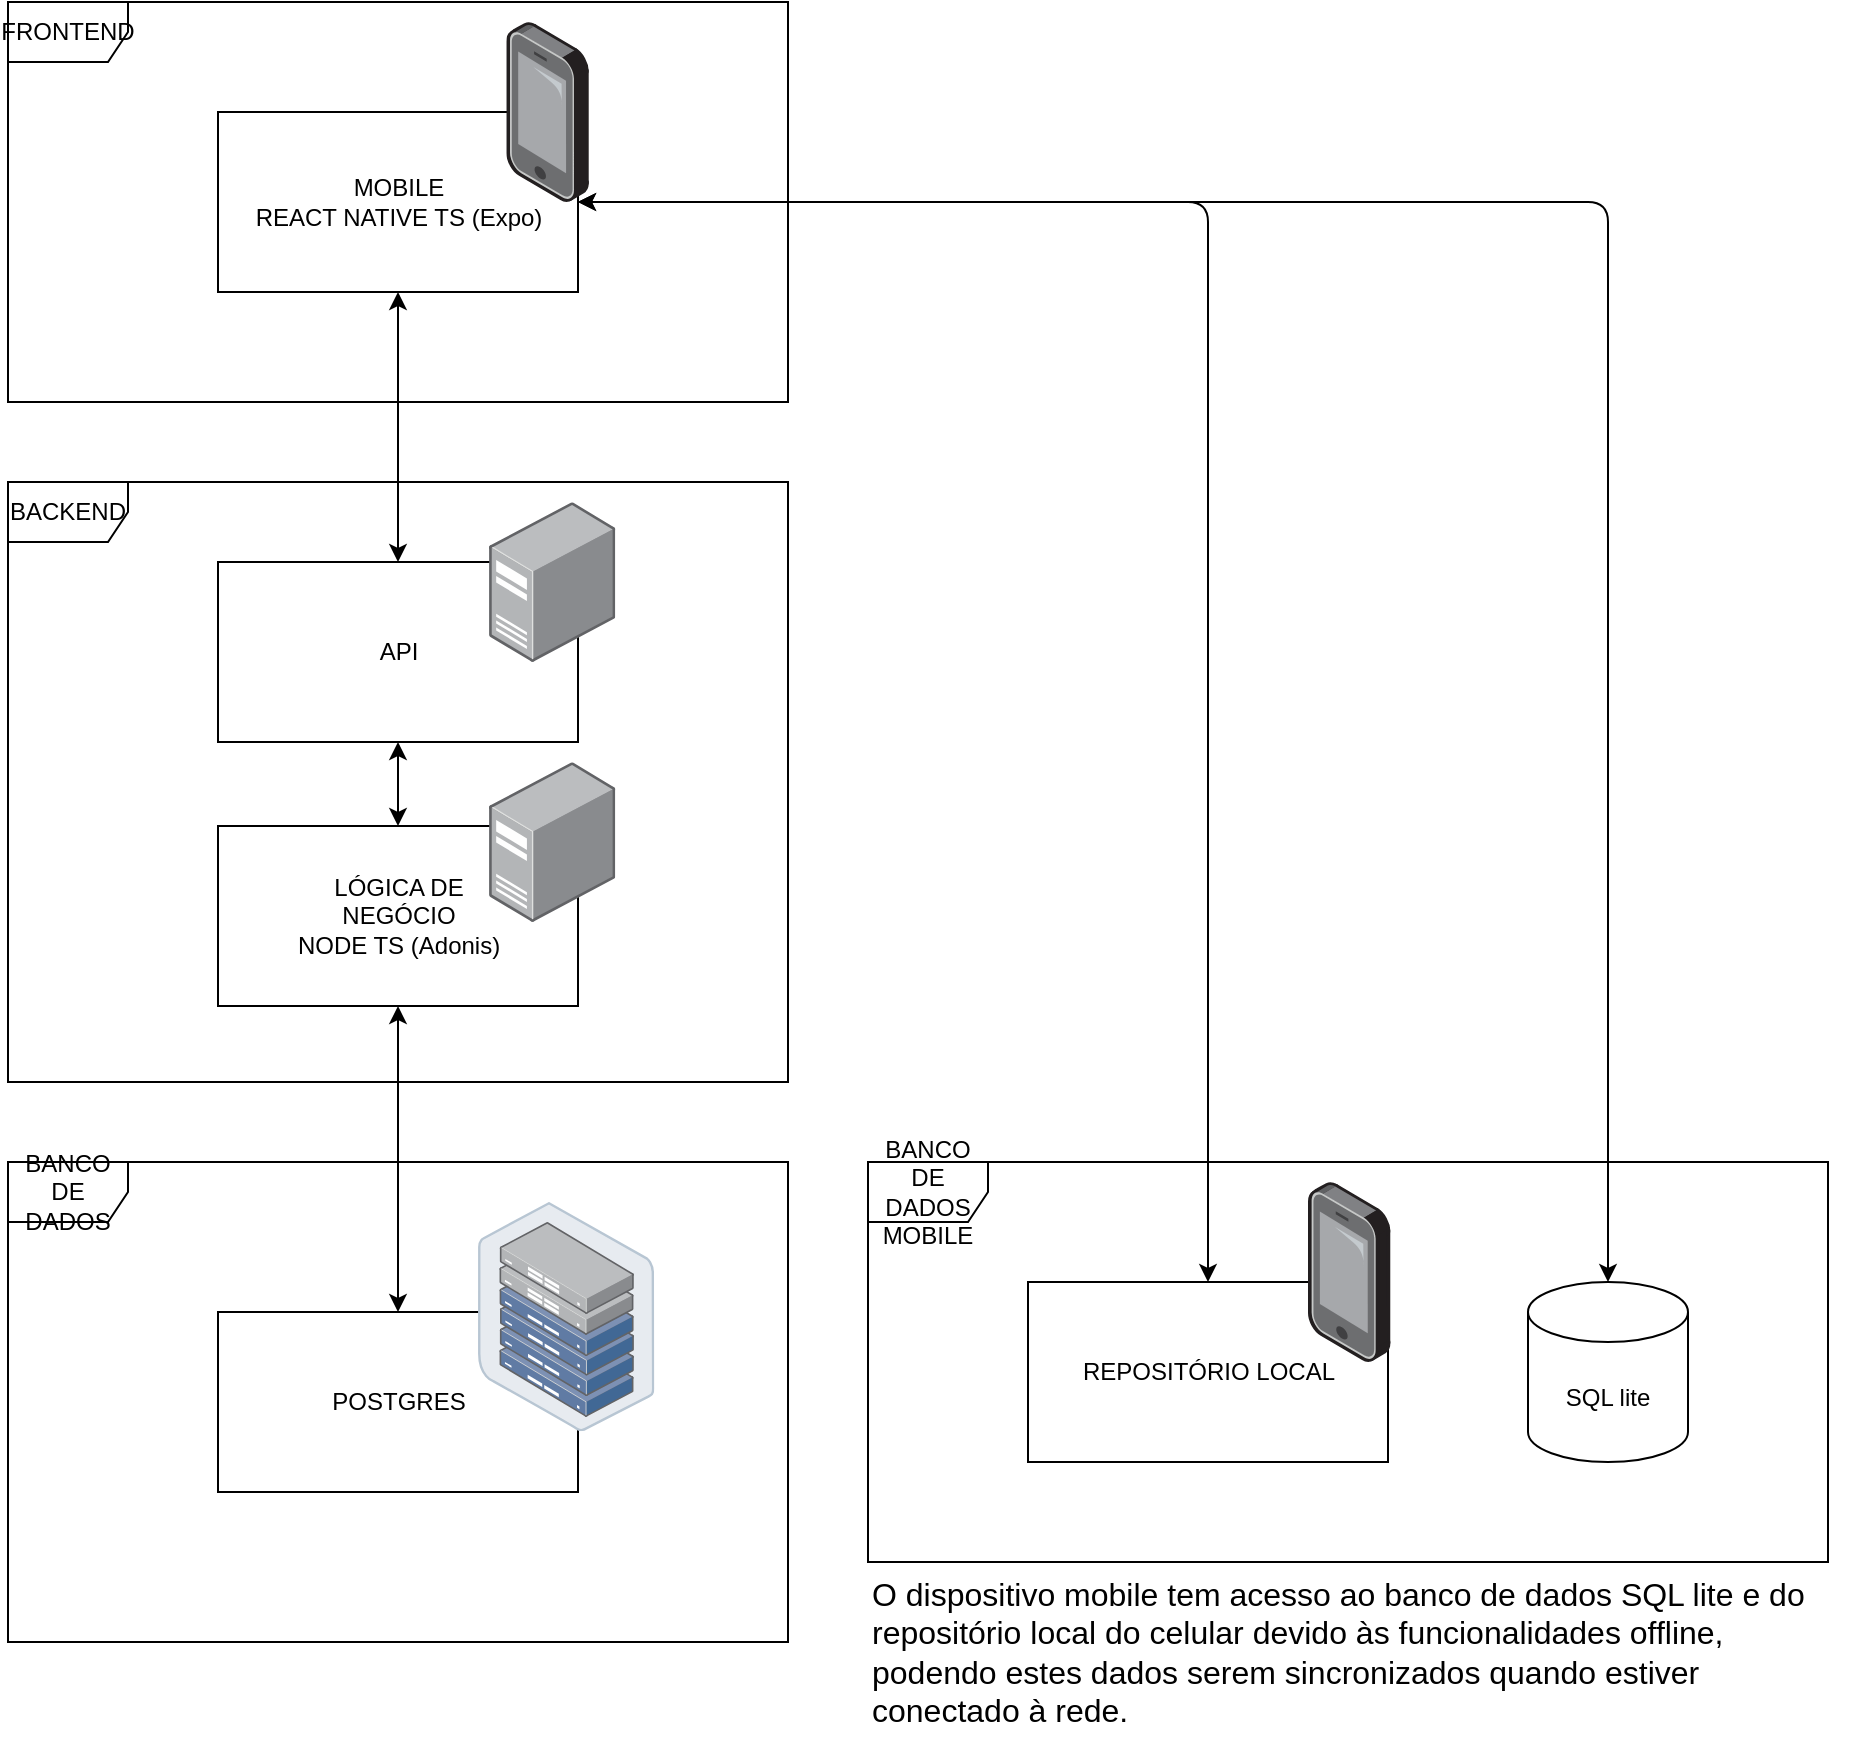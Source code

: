 <mxfile>
    <diagram id="np7KG_UPq-T18D6y6COZ" name="Page-1">
        <mxGraphModel dx="1916" dy="1101" grid="1" gridSize="10" guides="1" tooltips="1" connect="1" arrows="1" fold="1" page="1" pageScale="1" pageWidth="850" pageHeight="1100" math="0" shadow="0">
            <root>
                <mxCell id="0"/>
                <mxCell id="1" parent="0"/>
                <mxCell id="26" value="BANCO DE DADOS&lt;br&gt;MOBILE" style="shape=umlFrame;whiteSpace=wrap;html=1;" parent="1" vertex="1">
                    <mxGeometry x="510" y="740" width="480" height="200" as="geometry"/>
                </mxCell>
                <mxCell id="2" value="FRONTEND" style="shape=umlFrame;whiteSpace=wrap;html=1;" parent="1" vertex="1">
                    <mxGeometry x="80" y="160" width="390" height="200" as="geometry"/>
                </mxCell>
                <mxCell id="16" style="edgeStyle=none;html=1;startArrow=classic;startFill=1;" parent="1" source="3" target="6" edge="1">
                    <mxGeometry relative="1" as="geometry"/>
                </mxCell>
                <mxCell id="29" style="edgeStyle=none;html=1;entryX=0.5;entryY=0;entryDx=0;entryDy=0;startArrow=classic;startFill=1;endArrow=classic;endFill=1;exitX=1;exitY=0.5;exitDx=0;exitDy=0;" parent="1" source="3" target="14" edge="1">
                    <mxGeometry relative="1" as="geometry">
                        <Array as="points">
                            <mxPoint x="680" y="260"/>
                            <mxPoint x="680" y="360"/>
                        </Array>
                    </mxGeometry>
                </mxCell>
                <mxCell id="30" style="edgeStyle=none;html=1;entryX=0.5;entryY=0;entryDx=0;entryDy=0;startArrow=classic;startFill=1;endArrow=classic;endFill=1;entryPerimeter=0;exitX=1;exitY=0.5;exitDx=0;exitDy=0;" parent="1" source="3" target="31" edge="1">
                    <mxGeometry relative="1" as="geometry">
                        <Array as="points">
                            <mxPoint x="880" y="260"/>
                        </Array>
                        <mxPoint x="990" y="250" as="targetPoint"/>
                        <mxPoint x="520" y="210" as="sourcePoint"/>
                    </mxGeometry>
                </mxCell>
                <mxCell id="3" value="MOBILE&lt;br&gt;REACT NATIVE TS (Expo)" style="html=1;dropTarget=0;" parent="1" vertex="1">
                    <mxGeometry x="185" y="215" width="180" height="90" as="geometry"/>
                </mxCell>
                <mxCell id="4" value="" style="shape=module;jettyWidth=8;jettyHeight=4;" parent="3" vertex="1">
                    <mxGeometry x="1" width="20" height="20" relative="1" as="geometry">
                        <mxPoint x="-27" y="7" as="offset"/>
                    </mxGeometry>
                </mxCell>
                <mxCell id="5" value="BACKEND" style="shape=umlFrame;whiteSpace=wrap;html=1;" parent="1" vertex="1">
                    <mxGeometry x="80" y="400" width="390" height="300" as="geometry"/>
                </mxCell>
                <mxCell id="17" style="edgeStyle=none;html=1;startArrow=classic;startFill=1;" parent="1" source="6" target="8" edge="1">
                    <mxGeometry relative="1" as="geometry"/>
                </mxCell>
                <mxCell id="6" value="API" style="html=1;dropTarget=0;" parent="1" vertex="1">
                    <mxGeometry x="185" y="440" width="180" height="90" as="geometry"/>
                </mxCell>
                <mxCell id="7" value="" style="shape=module;jettyWidth=8;jettyHeight=4;" parent="6" vertex="1">
                    <mxGeometry x="1" width="20" height="20" relative="1" as="geometry">
                        <mxPoint x="-27" y="7" as="offset"/>
                    </mxGeometry>
                </mxCell>
                <mxCell id="18" style="edgeStyle=none;html=1;entryX=0.5;entryY=0;entryDx=0;entryDy=0;startArrow=classic;startFill=1;" parent="1" source="8" target="39" edge="1">
                    <mxGeometry relative="1" as="geometry">
                        <mxPoint x="285" y="915" as="targetPoint"/>
                    </mxGeometry>
                </mxCell>
                <mxCell id="8" value="LÓGICA DE&lt;br&gt;NEGÓCIO&lt;br&gt;NODE TS (Adonis)" style="html=1;dropTarget=0;" parent="1" vertex="1">
                    <mxGeometry x="185" y="572" width="180" height="90" as="geometry"/>
                </mxCell>
                <mxCell id="9" value="" style="shape=module;jettyWidth=8;jettyHeight=4;" parent="8" vertex="1">
                    <mxGeometry x="1" width="20" height="20" relative="1" as="geometry">
                        <mxPoint x="-27" y="7" as="offset"/>
                    </mxGeometry>
                </mxCell>
                <mxCell id="10" value="BANCO DE DADOS" style="shape=umlFrame;whiteSpace=wrap;html=1;" parent="1" vertex="1">
                    <mxGeometry x="80" y="740" width="390" height="240" as="geometry"/>
                </mxCell>
                <mxCell id="14" value="REPOSITÓRIO LOCAL" style="html=1;dropTarget=0;" parent="1" vertex="1">
                    <mxGeometry x="590" y="800" width="180" height="90" as="geometry"/>
                </mxCell>
                <mxCell id="15" value="" style="shape=module;jettyWidth=8;jettyHeight=4;" parent="14" vertex="1">
                    <mxGeometry x="1" width="20" height="20" relative="1" as="geometry">
                        <mxPoint x="-27" y="7" as="offset"/>
                    </mxGeometry>
                </mxCell>
                <mxCell id="25" value="&lt;font style=&quot;font-size: 16px;&quot;&gt;O dispositivo mobile tem acesso ao banco de dados SQL lite e do&lt;br&gt;repositório local do celular devido às funcionalidades offline,&lt;br&gt;podendo estes dados serem sincronizados quando estiver&lt;br&gt;conectado à rede.&lt;/font&gt;" style="text;html=1;align=left;verticalAlign=middle;resizable=0;points=[];autosize=1;strokeColor=none;fillColor=none;" parent="1" vertex="1">
                    <mxGeometry x="510" y="940" width="490" height="90" as="geometry"/>
                </mxCell>
                <mxCell id="31" value="SQL lite" style="shape=cylinder3;whiteSpace=wrap;html=1;boundedLbl=1;backgroundOutline=1;size=15;" parent="1" vertex="1">
                    <mxGeometry x="840" y="800" width="80" height="90" as="geometry"/>
                </mxCell>
                <mxCell id="39" value="POSTGRES" style="html=1;dropTarget=0;" parent="1" vertex="1">
                    <mxGeometry x="185" y="815" width="180" height="90" as="geometry"/>
                </mxCell>
                <mxCell id="40" value="" style="shape=module;jettyWidth=8;jettyHeight=4;" parent="39" vertex="1">
                    <mxGeometry x="1" width="20" height="20" relative="1" as="geometry">
                        <mxPoint x="-27" y="7" as="offset"/>
                    </mxGeometry>
                </mxCell>
                <mxCell id="38" value="" style="points=[];aspect=fixed;html=1;align=center;shadow=0;dashed=0;image;image=img/lib/allied_telesis/storage/Datacenter_Server_Half_Rack_ToR.svg;" parent="1" vertex="1">
                    <mxGeometry x="315" y="760" width="88.2" height="114.6" as="geometry"/>
                </mxCell>
                <mxCell id="41" value="" style="points=[];aspect=fixed;html=1;align=center;shadow=0;dashed=0;image;image=img/lib/allied_telesis/computer_and_terminals/Server_Desktop.svg;" parent="1" vertex="1">
                    <mxGeometry x="320.53" y="540" width="63.11" height="80" as="geometry"/>
                </mxCell>
                <mxCell id="42" value="" style="points=[];aspect=fixed;html=1;align=center;shadow=0;dashed=0;image;image=img/lib/allied_telesis/computer_and_terminals/Smartphone.svg;" parent="1" vertex="1">
                    <mxGeometry x="329.16" y="170" width="41.26" height="90" as="geometry"/>
                </mxCell>
                <mxCell id="47" value="" style="points=[];aspect=fixed;html=1;align=center;shadow=0;dashed=0;image;image=img/lib/allied_telesis/computer_and_terminals/Smartphone.svg;" parent="1" vertex="1">
                    <mxGeometry x="730" y="750" width="41.26" height="90" as="geometry"/>
                </mxCell>
                <mxCell id="48" value="" style="points=[];aspect=fixed;html=1;align=center;shadow=0;dashed=0;image;image=img/lib/allied_telesis/computer_and_terminals/Server_Desktop.svg;" parent="1" vertex="1">
                    <mxGeometry x="320.53" y="410" width="63.11" height="80" as="geometry"/>
                </mxCell>
            </root>
        </mxGraphModel>
    </diagram>
</mxfile>